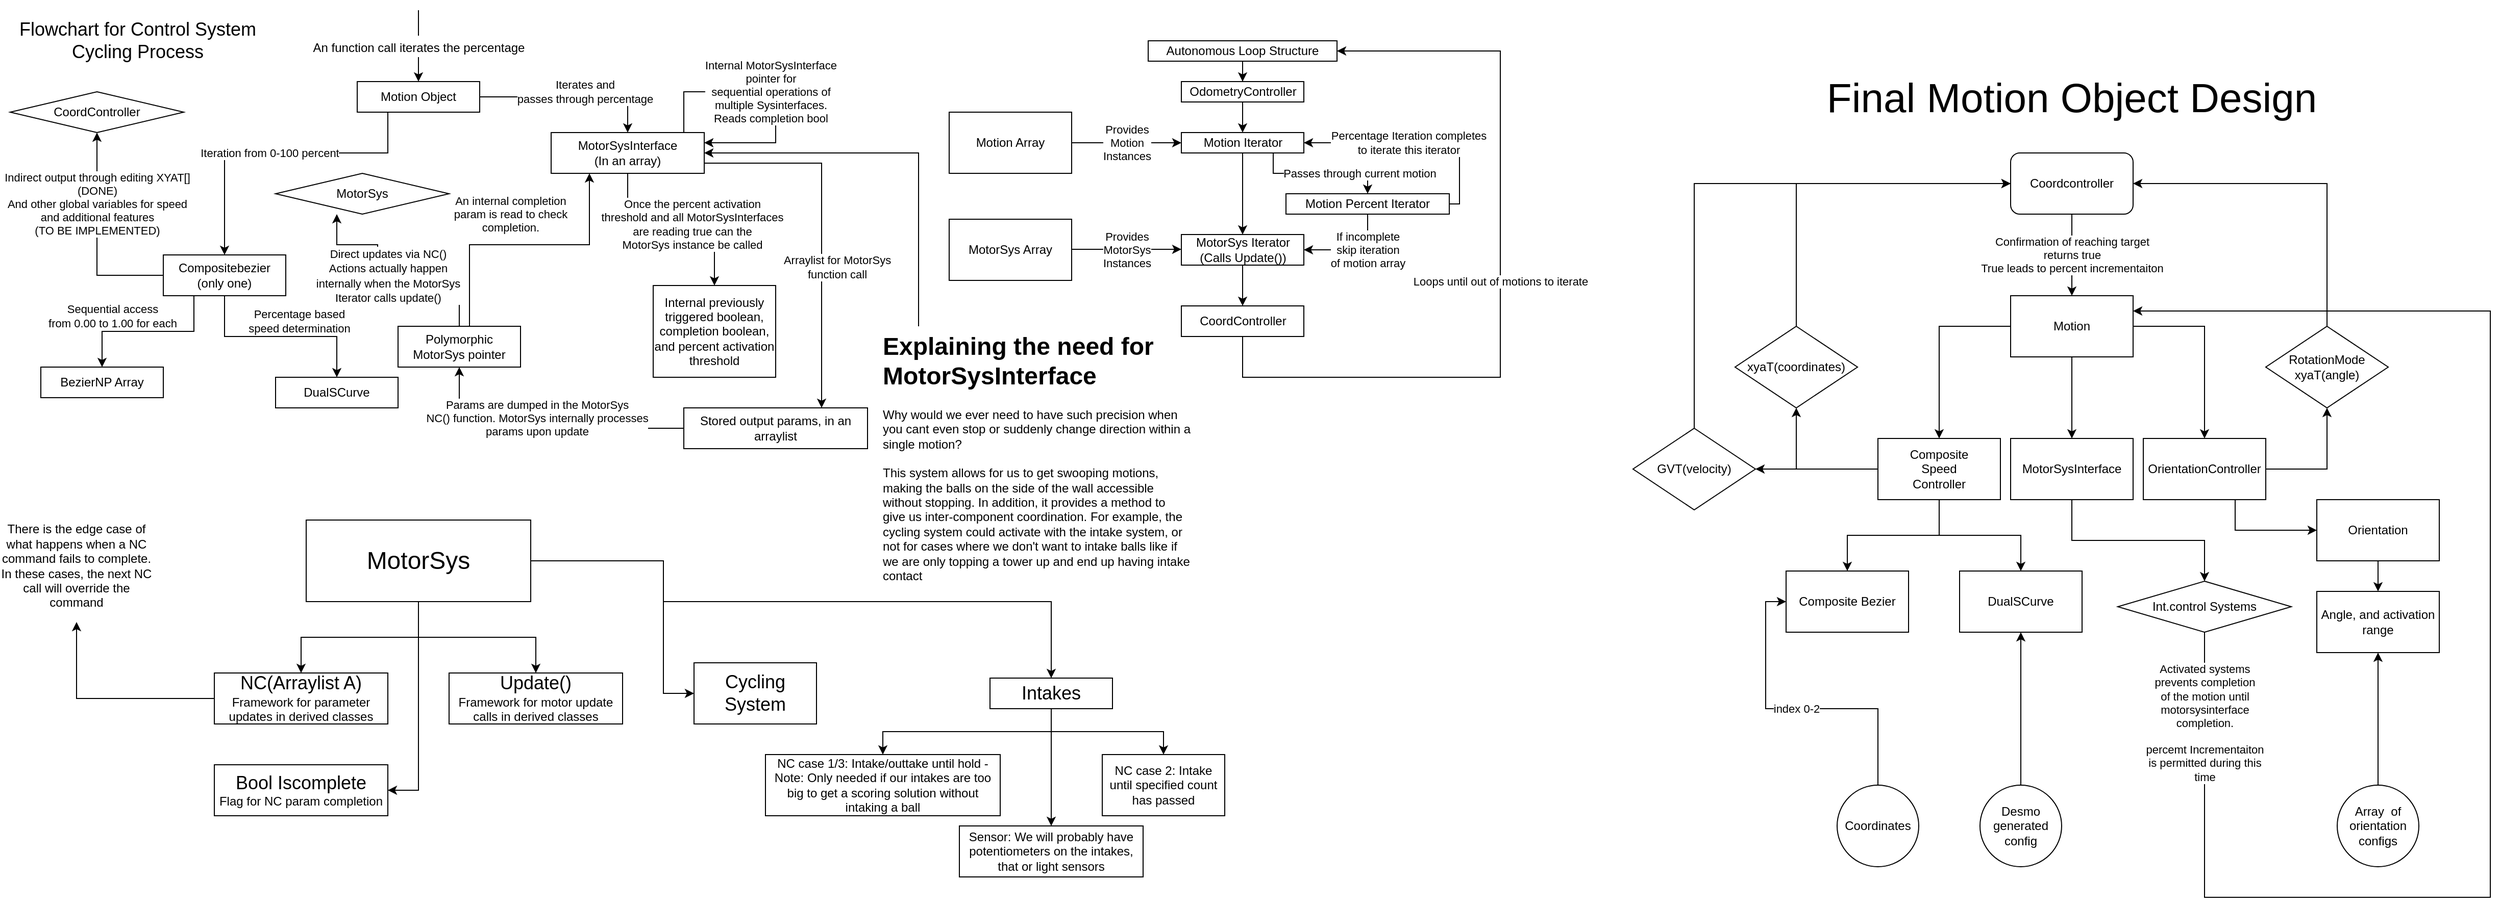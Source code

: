 <mxfile version="13.6.6" type="github">
  <diagram id="8H9E2ptjqNLhqbZR2ry7" name="Page-1">
    <mxGraphModel dx="1896" dy="1055" grid="1" gridSize="10" guides="1" tooltips="1" connect="1" arrows="1" fold="1" page="1" pageScale="1" pageWidth="850" pageHeight="1100" math="0" shadow="0">
      <root>
        <mxCell id="0" />
        <mxCell id="1" parent="0" />
        <mxCell id="oS58zShL6NZHC2Msg9gu-13" value="" style="edgeStyle=orthogonalEdgeStyle;rounded=0;orthogonalLoop=1;jettySize=auto;html=1;entryX=0.5;entryY=0;entryDx=0;entryDy=0;exitX=0.5;exitY=1;exitDx=0;exitDy=0;" parent="1" source="oS58zShL6NZHC2Msg9gu-1" target="oS58zShL6NZHC2Msg9gu-4" edge="1">
          <mxGeometry relative="1" as="geometry">
            <Array as="points">
              <mxPoint x="410" y="140" />
              <mxPoint x="410" y="180" />
              <mxPoint x="250" y="180" />
            </Array>
          </mxGeometry>
        </mxCell>
        <mxCell id="oS58zShL6NZHC2Msg9gu-14" value="&lt;div&gt;Iteration from 0-100 percent&lt;/div&gt;" style="edgeLabel;html=1;align=center;verticalAlign=middle;resizable=0;points=[];" parent="oS58zShL6NZHC2Msg9gu-13" vertex="1" connectable="0">
          <mxGeometry x="-0.112" y="3" relative="1" as="geometry">
            <mxPoint x="-40" y="-3" as="offset" />
          </mxGeometry>
        </mxCell>
        <mxCell id="oS58zShL6NZHC2Msg9gu-27" style="edgeStyle=orthogonalEdgeStyle;rounded=0;orthogonalLoop=1;jettySize=auto;html=1;entryX=0.5;entryY=0;entryDx=0;entryDy=0;" parent="1" source="oS58zShL6NZHC2Msg9gu-1" target="oS58zShL6NZHC2Msg9gu-23" edge="1">
          <mxGeometry relative="1" as="geometry" />
        </mxCell>
        <mxCell id="oS58zShL6NZHC2Msg9gu-28" value="&lt;div&gt;Iterates and &lt;br&gt;passes through percentage&lt;/div&gt;" style="edgeLabel;html=1;align=center;verticalAlign=middle;resizable=0;points=[];" parent="oS58zShL6NZHC2Msg9gu-27" vertex="1" connectable="0">
          <mxGeometry x="-0.283" y="2" relative="1" as="geometry">
            <mxPoint x="38" y="-3" as="offset" />
          </mxGeometry>
        </mxCell>
        <mxCell id="oS58zShL6NZHC2Msg9gu-1" value="&lt;div&gt;Motion Object&lt;/div&gt;" style="rounded=0;whiteSpace=wrap;html=1;" parent="1" vertex="1">
          <mxGeometry x="380" y="110" width="120" height="30" as="geometry" />
        </mxCell>
        <mxCell id="oS58zShL6NZHC2Msg9gu-2" value="&lt;font style=&quot;font-size: 18px&quot;&gt;Flowchart for Control System Cycling Process&lt;br&gt;&lt;/font&gt;" style="text;html=1;strokeColor=none;fillColor=none;align=center;verticalAlign=middle;whiteSpace=wrap;rounded=0;" parent="1" vertex="1">
          <mxGeometry x="40" y="30" width="250" height="80" as="geometry" />
        </mxCell>
        <mxCell id="oS58zShL6NZHC2Msg9gu-9" value="&lt;div&gt;Sequential access&lt;br&gt;from 0.00 to 1.00 for each&lt;/div&gt;" style="edgeStyle=orthogonalEdgeStyle;rounded=0;orthogonalLoop=1;jettySize=auto;html=1;exitX=0.5;exitY=1;exitDx=0;exitDy=0;entryX=0.5;entryY=0;entryDx=0;entryDy=0;" parent="1" source="oS58zShL6NZHC2Msg9gu-4" target="oS58zShL6NZHC2Msg9gu-10" edge="1">
          <mxGeometry x="0.526" y="-15" relative="1" as="geometry">
            <mxPoint x="160" y="380" as="targetPoint" />
            <Array as="points">
              <mxPoint x="220" y="320" />
              <mxPoint x="220" y="355" />
              <mxPoint x="130" y="355" />
            </Array>
            <mxPoint as="offset" />
          </mxGeometry>
        </mxCell>
        <mxCell id="oS58zShL6NZHC2Msg9gu-21" value="Percentage based&lt;br&gt;speed determination" style="edgeStyle=orthogonalEdgeStyle;rounded=0;orthogonalLoop=1;jettySize=auto;html=1;entryX=0.5;entryY=0;entryDx=0;entryDy=0;" parent="1" source="oS58zShL6NZHC2Msg9gu-4" target="oS58zShL6NZHC2Msg9gu-19" edge="1">
          <mxGeometry x="0.188" y="15" relative="1" as="geometry">
            <mxPoint as="offset" />
          </mxGeometry>
        </mxCell>
        <mxCell id="oS58zShL6NZHC2Msg9gu-25" value="Indirect output through editing XYAT[]&lt;br&gt;(DONE)&lt;br&gt;And other global variables for speed&lt;br&gt;and additional features&lt;br&gt;(TO BE IMPLEMENTED)" style="edgeStyle=orthogonalEdgeStyle;rounded=0;orthogonalLoop=1;jettySize=auto;html=1;exitX=0;exitY=0.5;exitDx=0;exitDy=0;entryX=0.5;entryY=1;entryDx=0;entryDy=0;" parent="1" source="oS58zShL6NZHC2Msg9gu-4" target="oS58zShL6NZHC2Msg9gu-24" edge="1">
          <mxGeometry x="0.317" relative="1" as="geometry">
            <mxPoint x="115" y="220" as="targetPoint" />
            <mxPoint as="offset" />
          </mxGeometry>
        </mxCell>
        <mxCell id="oS58zShL6NZHC2Msg9gu-4" value="&lt;div&gt;Compositebezier&lt;/div&gt;&lt;div&gt;(only one)&lt;br&gt;&lt;/div&gt;" style="rounded=0;whiteSpace=wrap;html=1;" parent="1" vertex="1">
          <mxGeometry x="190" y="280" width="120" height="40" as="geometry" />
        </mxCell>
        <mxCell id="oS58zShL6NZHC2Msg9gu-10" value="BezierNP Array" style="rounded=0;whiteSpace=wrap;html=1;" parent="1" vertex="1">
          <mxGeometry x="70" y="390" width="120" height="30" as="geometry" />
        </mxCell>
        <mxCell id="oS58zShL6NZHC2Msg9gu-19" value="&lt;div&gt;DualSCurve&lt;/div&gt;" style="rounded=0;whiteSpace=wrap;html=1;" parent="1" vertex="1">
          <mxGeometry x="300" y="400" width="120" height="30" as="geometry" />
        </mxCell>
        <mxCell id="oS58zShL6NZHC2Msg9gu-35" value="&lt;div&gt;An internal completion&lt;/div&gt;&lt;div&gt;param is read to check&lt;br&gt;completion. &lt;br&gt;&lt;/div&gt;" style="edgeStyle=orthogonalEdgeStyle;rounded=0;orthogonalLoop=1;jettySize=auto;html=1;entryX=0.25;entryY=1;entryDx=0;entryDy=0;" parent="1" source="oS58zShL6NZHC2Msg9gu-30" target="oS58zShL6NZHC2Msg9gu-23" edge="1">
          <mxGeometry x="-0.402" y="-50" relative="1" as="geometry">
            <Array as="points">
              <mxPoint x="490" y="270" />
              <mxPoint x="608" y="270" />
            </Array>
            <mxPoint x="40" y="-80" as="offset" />
          </mxGeometry>
        </mxCell>
        <mxCell id="oS58zShL6NZHC2Msg9gu-37" value="&lt;div&gt;Arraylist for MotorSys&lt;/div&gt;&lt;div&gt;function call&lt;/div&gt;" style="edgeStyle=orthogonalEdgeStyle;rounded=0;orthogonalLoop=1;jettySize=auto;html=1;entryX=0.75;entryY=0;entryDx=0;entryDy=0;exitX=1;exitY=0.75;exitDx=0;exitDy=0;" parent="1" source="oS58zShL6NZHC2Msg9gu-23" target="oS58zShL6NZHC2Msg9gu-36" edge="1">
          <mxGeometry x="0.222" y="15" relative="1" as="geometry">
            <mxPoint x="740" y="280" as="targetPoint" />
            <Array as="points">
              <mxPoint x="835" y="190" />
            </Array>
            <mxPoint as="offset" />
          </mxGeometry>
        </mxCell>
        <mxCell id="oS58zShL6NZHC2Msg9gu-46" value="&lt;div&gt;Once the percent activation&lt;/div&gt;&lt;div&gt; threshold and all MotorSysInterfaces&lt;/div&gt;&lt;div&gt;are reading true can the&lt;br&gt; MotorSys instance be called&lt;br&gt;&lt;/div&gt;" style="edgeStyle=orthogonalEdgeStyle;rounded=0;orthogonalLoop=1;jettySize=auto;html=1;entryX=0.5;entryY=0;entryDx=0;entryDy=0;" parent="1" source="oS58zShL6NZHC2Msg9gu-23" target="oS58zShL6NZHC2Msg9gu-45" edge="1">
          <mxGeometry x="0.209" y="5" relative="1" as="geometry">
            <mxPoint as="offset" />
          </mxGeometry>
        </mxCell>
        <mxCell id="oS58zShL6NZHC2Msg9gu-23" value="&lt;div&gt;MotorSysInterface&lt;br&gt;&lt;/div&gt;(In an array)" style="rounded=0;whiteSpace=wrap;html=1;" parent="1" vertex="1">
          <mxGeometry x="570" y="160" width="150" height="40" as="geometry" />
        </mxCell>
        <mxCell id="oS58zShL6NZHC2Msg9gu-24" value="CoordController" style="rhombus;whiteSpace=wrap;html=1;" parent="1" vertex="1">
          <mxGeometry x="40" y="120" width="170" height="40" as="geometry" />
        </mxCell>
        <mxCell id="oS58zShL6NZHC2Msg9gu-87" value="&lt;font style=&quot;font-size: 11px&quot;&gt;Direct updates via NC()&lt;br&gt;Actions actually happen&lt;br&gt;internally when the MotorSys&lt;br&gt;Iterator calls update()&lt;br&gt;&lt;/font&gt;" style="edgeStyle=orthogonalEdgeStyle;rounded=0;orthogonalLoop=1;jettySize=auto;html=1;fontSize=12;" parent="1" source="oS58zShL6NZHC2Msg9gu-30" edge="1">
          <mxGeometry x="0.13" y="-10" relative="1" as="geometry">
            <mxPoint x="360" y="240" as="targetPoint" />
            <Array as="points">
              <mxPoint x="400" y="320" />
              <mxPoint x="400" y="270" />
              <mxPoint x="360" y="270" />
            </Array>
            <mxPoint as="offset" />
          </mxGeometry>
        </mxCell>
        <mxCell id="oS58zShL6NZHC2Msg9gu-30" value="Polymorphic MotorSys pointer" style="rounded=0;whiteSpace=wrap;html=1;" parent="1" vertex="1">
          <mxGeometry x="420" y="350" width="120" height="40" as="geometry" />
        </mxCell>
        <mxCell id="oS58zShL6NZHC2Msg9gu-49" value="&lt;div&gt;Params are dumped in the MotorSys&lt;/div&gt;&lt;div&gt;NC() function. MotorSys internally processes&lt;br&gt;params upon update&lt;br&gt;&lt;/div&gt;" style="edgeStyle=orthogonalEdgeStyle;rounded=0;orthogonalLoop=1;jettySize=auto;html=1;entryX=0.5;entryY=1;entryDx=0;entryDy=0;" parent="1" source="oS58zShL6NZHC2Msg9gu-36" target="oS58zShL6NZHC2Msg9gu-30" edge="1">
          <mxGeometry x="0.032" y="-10" relative="1" as="geometry">
            <mxPoint as="offset" />
          </mxGeometry>
        </mxCell>
        <mxCell id="oS58zShL6NZHC2Msg9gu-36" value="Stored output params, in an arraylist" style="rounded=0;whiteSpace=wrap;html=1;" parent="1" vertex="1">
          <mxGeometry x="700" y="430" width="180" height="40" as="geometry" />
        </mxCell>
        <mxCell id="oS58zShL6NZHC2Msg9gu-43" value="Internal MotorSysInterface&lt;br&gt;&lt;div&gt;pointer for &lt;br&gt;&lt;/div&gt;&lt;div&gt;sequential operations of&lt;/div&gt;&lt;div&gt;multiple Sysinterfaces.&lt;br&gt;Reads completion bool&lt;br&gt;&lt;/div&gt;" style="edgeStyle=orthogonalEdgeStyle;rounded=0;orthogonalLoop=1;jettySize=auto;html=1;" parent="1" source="oS58zShL6NZHC2Msg9gu-23" edge="1">
          <mxGeometry relative="1" as="geometry">
            <mxPoint x="720" y="170" as="targetPoint" />
            <Array as="points">
              <mxPoint x="700" y="120" />
              <mxPoint x="790" y="120" />
              <mxPoint x="790" y="170" />
              <mxPoint x="720" y="170" />
            </Array>
          </mxGeometry>
        </mxCell>
        <mxCell id="oS58zShL6NZHC2Msg9gu-45" value="Internal previously triggered boolean, completion boolean, and percent activation threshold" style="rounded=0;whiteSpace=wrap;html=1;" parent="1" vertex="1">
          <mxGeometry x="670" y="310" width="120" height="90" as="geometry" />
        </mxCell>
        <mxCell id="oS58zShL6NZHC2Msg9gu-55" style="edgeStyle=orthogonalEdgeStyle;rounded=0;orthogonalLoop=1;jettySize=auto;html=1;entryX=0.5;entryY=0;entryDx=0;entryDy=0;" parent="1" source="oS58zShL6NZHC2Msg9gu-50" target="oS58zShL6NZHC2Msg9gu-52" edge="1">
          <mxGeometry relative="1" as="geometry" />
        </mxCell>
        <mxCell id="oS58zShL6NZHC2Msg9gu-56" style="edgeStyle=orthogonalEdgeStyle;rounded=0;orthogonalLoop=1;jettySize=auto;html=1;" parent="1" source="oS58zShL6NZHC2Msg9gu-50" target="oS58zShL6NZHC2Msg9gu-54" edge="1">
          <mxGeometry relative="1" as="geometry" />
        </mxCell>
        <mxCell id="oS58zShL6NZHC2Msg9gu-78" style="edgeStyle=orthogonalEdgeStyle;rounded=0;orthogonalLoop=1;jettySize=auto;html=1;entryX=0.5;entryY=0;entryDx=0;entryDy=0;" parent="1" source="oS58zShL6NZHC2Msg9gu-50" target="oS58zShL6NZHC2Msg9gu-79" edge="1">
          <mxGeometry relative="1" as="geometry">
            <mxPoint x="720" y="650" as="targetPoint" />
            <Array as="points">
              <mxPoint x="680" y="580" />
              <mxPoint x="680" y="620" />
              <mxPoint x="1060" y="620" />
            </Array>
          </mxGeometry>
        </mxCell>
        <mxCell id="oS58zShL6NZHC2Msg9gu-82" style="edgeStyle=orthogonalEdgeStyle;rounded=0;orthogonalLoop=1;jettySize=auto;html=1;entryX=0;entryY=0.5;entryDx=0;entryDy=0;" parent="1" source="oS58zShL6NZHC2Msg9gu-50" target="oS58zShL6NZHC2Msg9gu-81" edge="1">
          <mxGeometry relative="1" as="geometry">
            <Array as="points">
              <mxPoint x="680" y="580" />
              <mxPoint x="680" y="710" />
            </Array>
          </mxGeometry>
        </mxCell>
        <mxCell id="oS58zShL6NZHC2Msg9gu-84" style="edgeStyle=orthogonalEdgeStyle;rounded=0;orthogonalLoop=1;jettySize=auto;html=1;entryX=1;entryY=0.5;entryDx=0;entryDy=0;fontSize=18;" parent="1" source="oS58zShL6NZHC2Msg9gu-50" target="oS58zShL6NZHC2Msg9gu-83" edge="1">
          <mxGeometry relative="1" as="geometry" />
        </mxCell>
        <mxCell id="oS58zShL6NZHC2Msg9gu-50" value="&lt;font style=&quot;font-size: 24px&quot;&gt;MotorSys&lt;/font&gt;" style="rounded=0;whiteSpace=wrap;html=1;" parent="1" vertex="1">
          <mxGeometry x="330" y="540" width="220" height="80" as="geometry" />
        </mxCell>
        <mxCell id="oS58zShL6NZHC2Msg9gu-89" style="edgeStyle=orthogonalEdgeStyle;rounded=0;orthogonalLoop=1;jettySize=auto;html=1;fontSize=12;" parent="1" source="oS58zShL6NZHC2Msg9gu-52" target="oS58zShL6NZHC2Msg9gu-90" edge="1">
          <mxGeometry relative="1" as="geometry">
            <mxPoint x="140" y="600" as="targetPoint" />
          </mxGeometry>
        </mxCell>
        <mxCell id="oS58zShL6NZHC2Msg9gu-52" value="&lt;div&gt;&lt;font style=&quot;font-size: 18px&quot;&gt;NC(Arraylist A)&lt;/font&gt;&lt;/div&gt;Framework for parameter updates in derived classes" style="rounded=0;whiteSpace=wrap;html=1;" parent="1" vertex="1">
          <mxGeometry x="240" y="690" width="170" height="50" as="geometry" />
        </mxCell>
        <mxCell id="oS58zShL6NZHC2Msg9gu-54" value="&lt;div&gt;&lt;font style=&quot;font-size: 18px&quot;&gt;Update()&lt;br&gt;&lt;/font&gt;&lt;/div&gt;Framework for motor update calls in derived classes" style="rounded=0;whiteSpace=wrap;html=1;" parent="1" vertex="1">
          <mxGeometry x="470" y="690" width="170" height="50" as="geometry" />
        </mxCell>
        <mxCell id="oS58zShL6NZHC2Msg9gu-66" style="edgeStyle=orthogonalEdgeStyle;rounded=0;orthogonalLoop=1;jettySize=auto;html=1;" parent="1" source="oS58zShL6NZHC2Msg9gu-58" target="oS58zShL6NZHC2Msg9gu-70" edge="1">
          <mxGeometry relative="1" as="geometry">
            <mxPoint x="1270" y="120" as="targetPoint" />
          </mxGeometry>
        </mxCell>
        <mxCell id="oS58zShL6NZHC2Msg9gu-58" value="Autonomous Loop Structure" style="rounded=0;whiteSpace=wrap;html=1;" parent="1" vertex="1">
          <mxGeometry x="1155" y="70" width="185" height="20" as="geometry" />
        </mxCell>
        <mxCell id="oS58zShL6NZHC2Msg9gu-67" value="Passes through current motion" style="edgeStyle=orthogonalEdgeStyle;rounded=0;orthogonalLoop=1;jettySize=auto;html=1;entryX=0.5;entryY=0;entryDx=0;entryDy=0;exitX=0.75;exitY=1;exitDx=0;exitDy=0;" parent="1" source="oS58zShL6NZHC2Msg9gu-59" target="oS58zShL6NZHC2Msg9gu-63" edge="1">
          <mxGeometry x="0.568" relative="1" as="geometry">
            <mxPoint as="offset" />
          </mxGeometry>
        </mxCell>
        <mxCell id="oS58zShL6NZHC2Msg9gu-69" style="edgeStyle=orthogonalEdgeStyle;rounded=0;orthogonalLoop=1;jettySize=auto;html=1;" parent="1" source="oS58zShL6NZHC2Msg9gu-59" target="oS58zShL6NZHC2Msg9gu-64" edge="1">
          <mxGeometry relative="1" as="geometry" />
        </mxCell>
        <mxCell id="oS58zShL6NZHC2Msg9gu-59" value="Motion Iterator" style="rounded=0;whiteSpace=wrap;html=1;" parent="1" vertex="1">
          <mxGeometry x="1187.5" y="160" width="120" height="20" as="geometry" />
        </mxCell>
        <mxCell id="oS58zShL6NZHC2Msg9gu-65" value="Provides &lt;br&gt;Motion&lt;br&gt;Instances" style="edgeStyle=orthogonalEdgeStyle;rounded=0;orthogonalLoop=1;jettySize=auto;html=1;entryX=0;entryY=0.5;entryDx=0;entryDy=0;" parent="1" source="oS58zShL6NZHC2Msg9gu-61" target="oS58zShL6NZHC2Msg9gu-59" edge="1">
          <mxGeometry relative="1" as="geometry" />
        </mxCell>
        <mxCell id="oS58zShL6NZHC2Msg9gu-61" value="Motion Array" style="rounded=0;whiteSpace=wrap;html=1;" parent="1" vertex="1">
          <mxGeometry x="960" y="140" width="120" height="60" as="geometry" />
        </mxCell>
        <mxCell id="oS58zShL6NZHC2Msg9gu-68" value="Percentage Iteration completes&lt;br&gt;to iterate this iterator" style="edgeStyle=orthogonalEdgeStyle;rounded=0;orthogonalLoop=1;jettySize=auto;html=1;entryX=1;entryY=0.5;entryDx=0;entryDy=0;" parent="1" source="oS58zShL6NZHC2Msg9gu-63" target="oS58zShL6NZHC2Msg9gu-59" edge="1">
          <mxGeometry x="0.079" relative="1" as="geometry">
            <Array as="points">
              <mxPoint x="1460" y="230" />
              <mxPoint x="1460" y="170" />
            </Array>
            <mxPoint as="offset" />
          </mxGeometry>
        </mxCell>
        <mxCell id="oS58zShL6NZHC2Msg9gu-75" value="If incomplete&lt;br&gt;skip iteration &lt;br&gt;of motion array" style="edgeStyle=orthogonalEdgeStyle;rounded=0;orthogonalLoop=1;jettySize=auto;html=1;entryX=1;entryY=0.5;entryDx=0;entryDy=0;" parent="1" source="oS58zShL6NZHC2Msg9gu-63" target="oS58zShL6NZHC2Msg9gu-64" edge="1">
          <mxGeometry x="-0.282" relative="1" as="geometry">
            <mxPoint as="offset" />
          </mxGeometry>
        </mxCell>
        <mxCell id="oS58zShL6NZHC2Msg9gu-63" value="Motion Percent Iterator" style="rounded=0;whiteSpace=wrap;html=1;" parent="1" vertex="1">
          <mxGeometry x="1290" y="220" width="160" height="20" as="geometry" />
        </mxCell>
        <mxCell id="oS58zShL6NZHC2Msg9gu-72" value="Loops until out of motions to iterate" style="edgeStyle=orthogonalEdgeStyle;rounded=0;orthogonalLoop=1;jettySize=auto;html=1;entryX=1;entryY=0.5;entryDx=0;entryDy=0;exitX=0.5;exitY=1;exitDx=0;exitDy=0;" parent="1" source="oS58zShL6NZHC2Msg9gu-93" target="oS58zShL6NZHC2Msg9gu-58" edge="1">
          <mxGeometry relative="1" as="geometry">
            <Array as="points">
              <mxPoint x="1248" y="400" />
              <mxPoint x="1500" y="400" />
              <mxPoint x="1500" y="80" />
            </Array>
          </mxGeometry>
        </mxCell>
        <mxCell id="oS58zShL6NZHC2Msg9gu-95" style="edgeStyle=orthogonalEdgeStyle;rounded=0;orthogonalLoop=1;jettySize=auto;html=1;entryX=0.5;entryY=0;entryDx=0;entryDy=0;fontSize=12;" parent="1" source="oS58zShL6NZHC2Msg9gu-64" target="oS58zShL6NZHC2Msg9gu-93" edge="1">
          <mxGeometry relative="1" as="geometry" />
        </mxCell>
        <mxCell id="oS58zShL6NZHC2Msg9gu-64" value="MotorSys Iterator&lt;br&gt;(Calls Update())" style="rounded=0;whiteSpace=wrap;html=1;" parent="1" vertex="1">
          <mxGeometry x="1187.5" y="260" width="120" height="30" as="geometry" />
        </mxCell>
        <mxCell id="oS58zShL6NZHC2Msg9gu-71" style="edgeStyle=orthogonalEdgeStyle;rounded=0;orthogonalLoop=1;jettySize=auto;html=1;" parent="1" source="oS58zShL6NZHC2Msg9gu-70" target="oS58zShL6NZHC2Msg9gu-59" edge="1">
          <mxGeometry relative="1" as="geometry" />
        </mxCell>
        <mxCell id="oS58zShL6NZHC2Msg9gu-70" value="OdometryController" style="rounded=0;whiteSpace=wrap;html=1;" parent="1" vertex="1">
          <mxGeometry x="1187.5" y="110" width="120" height="20" as="geometry" />
        </mxCell>
        <mxCell id="oS58zShL6NZHC2Msg9gu-76" value="MotorSys Array" style="rounded=0;whiteSpace=wrap;html=1;" parent="1" vertex="1">
          <mxGeometry x="960" y="245" width="120" height="60" as="geometry" />
        </mxCell>
        <mxCell id="oS58zShL6NZHC2Msg9gu-77" value="Provides &lt;br&gt;MotorSys&lt;br&gt;Instances" style="edgeStyle=orthogonalEdgeStyle;rounded=0;orthogonalLoop=1;jettySize=auto;html=1;entryX=0;entryY=0.5;entryDx=0;entryDy=0;" parent="1" edge="1">
          <mxGeometry relative="1" as="geometry">
            <mxPoint x="1080" y="274.5" as="sourcePoint" />
            <mxPoint x="1187.5" y="274.5" as="targetPoint" />
          </mxGeometry>
        </mxCell>
        <mxCell id="oS58zShL6NZHC2Msg9gu-100" style="edgeStyle=orthogonalEdgeStyle;rounded=0;orthogonalLoop=1;jettySize=auto;html=1;fontSize=12;" parent="1" source="oS58zShL6NZHC2Msg9gu-79" target="oS58zShL6NZHC2Msg9gu-97" edge="1">
          <mxGeometry relative="1" as="geometry" />
        </mxCell>
        <mxCell id="oS58zShL6NZHC2Msg9gu-101" style="edgeStyle=orthogonalEdgeStyle;rounded=0;orthogonalLoop=1;jettySize=auto;html=1;fontSize=12;" parent="1" source="oS58zShL6NZHC2Msg9gu-79" target="oS58zShL6NZHC2Msg9gu-98" edge="1">
          <mxGeometry relative="1" as="geometry" />
        </mxCell>
        <mxCell id="oS58zShL6NZHC2Msg9gu-102" style="edgeStyle=orthogonalEdgeStyle;rounded=0;orthogonalLoop=1;jettySize=auto;html=1;entryX=0.5;entryY=0;entryDx=0;entryDy=0;fontSize=12;" parent="1" source="oS58zShL6NZHC2Msg9gu-79" target="oS58zShL6NZHC2Msg9gu-99" edge="1">
          <mxGeometry relative="1" as="geometry" />
        </mxCell>
        <mxCell id="oS58zShL6NZHC2Msg9gu-79" value="&lt;font style=&quot;font-size: 18px&quot;&gt;Intakes&lt;/font&gt;" style="rounded=0;whiteSpace=wrap;html=1;" parent="1" vertex="1">
          <mxGeometry x="1000" y="695" width="120" height="30" as="geometry" />
        </mxCell>
        <mxCell id="oS58zShL6NZHC2Msg9gu-81" value="Cycling System" style="rounded=0;whiteSpace=wrap;html=1;fontSize=18;" parent="1" vertex="1">
          <mxGeometry x="710" y="680" width="120" height="60" as="geometry" />
        </mxCell>
        <mxCell id="oS58zShL6NZHC2Msg9gu-83" value="&lt;div&gt;&lt;font style=&quot;font-size: 18px&quot;&gt;Bool Iscomplete&lt;br&gt;&lt;/font&gt;&lt;/div&gt;&lt;div&gt;&lt;font style=&quot;font-size: 12px&quot;&gt;Flag for NC param completion&lt;br&gt;&lt;/font&gt;&lt;/div&gt;" style="rounded=0;whiteSpace=wrap;html=1;" parent="1" vertex="1">
          <mxGeometry x="240" y="780" width="170" height="50" as="geometry" />
        </mxCell>
        <mxCell id="oS58zShL6NZHC2Msg9gu-85" value="&lt;font style=&quot;font-size: 12px&quot;&gt;An function call iterates the percentage&lt;/font&gt;" style="endArrow=classic;html=1;fontSize=18;entryX=0.5;entryY=0;entryDx=0;entryDy=0;" parent="1" target="oS58zShL6NZHC2Msg9gu-1" edge="1">
          <mxGeometry width="50" height="50" relative="1" as="geometry">
            <mxPoint x="440" y="40" as="sourcePoint" />
            <mxPoint x="465" y="10" as="targetPoint" />
          </mxGeometry>
        </mxCell>
        <mxCell id="oS58zShL6NZHC2Msg9gu-86" value="MotorSys" style="rhombus;whiteSpace=wrap;html=1;" parent="1" vertex="1">
          <mxGeometry x="300" y="200" width="170" height="40" as="geometry" />
        </mxCell>
        <mxCell id="oS58zShL6NZHC2Msg9gu-90" value="There is the edge case of what happens when a NC command fails to complete. In these cases, the next NC call will override the command" style="text;html=1;strokeColor=none;fillColor=none;align=center;verticalAlign=middle;whiteSpace=wrap;rounded=0;" parent="1" vertex="1">
          <mxGeometry x="30" y="530" width="150" height="110" as="geometry" />
        </mxCell>
        <mxCell id="oS58zShL6NZHC2Msg9gu-96" style="edgeStyle=orthogonalEdgeStyle;rounded=0;orthogonalLoop=1;jettySize=auto;html=1;entryX=1;entryY=0.5;entryDx=0;entryDy=0;fontSize=12;" parent="1" source="oS58zShL6NZHC2Msg9gu-92" target="oS58zShL6NZHC2Msg9gu-23" edge="1">
          <mxGeometry relative="1" as="geometry">
            <Array as="points">
              <mxPoint x="930" y="180" />
            </Array>
          </mxGeometry>
        </mxCell>
        <mxCell id="oS58zShL6NZHC2Msg9gu-92" value="&lt;h1&gt;Explaining the need for MotorSysInterface&lt;br&gt;&lt;/h1&gt;&lt;p&gt;Why would we ever need to have such precision when you cant even stop or suddenly change direction within a single motion?&lt;br&gt;&lt;br&gt;This system allows for us to get swooping motions, making the balls on the side of the wall accessible without stopping. In addition, it provides a method to give us inter-component coordination. For example, the cycling system could activate with the intake system, or not for cases where we don&#39;t want to intake balls like if we are only topping a tower up and end up having intake contact&lt;br&gt;&lt;/p&gt;" style="text;html=1;strokeColor=none;fillColor=none;spacing=5;spacingTop=-20;whiteSpace=wrap;overflow=hidden;rounded=0;fontSize=12;" parent="1" vertex="1">
          <mxGeometry x="890" y="350" width="310" height="260" as="geometry" />
        </mxCell>
        <mxCell id="oS58zShL6NZHC2Msg9gu-93" value="CoordController " style="rounded=0;whiteSpace=wrap;html=1;fontSize=12;" parent="1" vertex="1">
          <mxGeometry x="1187.5" y="330" width="120" height="30" as="geometry" />
        </mxCell>
        <mxCell id="oS58zShL6NZHC2Msg9gu-97" value="NC case 1/3: Intake/outtake until hold - Note: Only needed if our intakes are too big to get a scoring solution without intaking a ball" style="rounded=0;whiteSpace=wrap;html=1;fontSize=12;" parent="1" vertex="1">
          <mxGeometry x="780" y="770" width="230" height="60" as="geometry" />
        </mxCell>
        <mxCell id="oS58zShL6NZHC2Msg9gu-98" value="NC case 2: Intake until specified count has passed" style="rounded=0;whiteSpace=wrap;html=1;fontSize=12;" parent="1" vertex="1">
          <mxGeometry x="1110" y="770" width="120" height="60" as="geometry" />
        </mxCell>
        <mxCell id="oS58zShL6NZHC2Msg9gu-99" value="Sensor: We will probably have potentiometers on the intakes, that or light sensors" style="rounded=0;whiteSpace=wrap;html=1;fontSize=12;" parent="1" vertex="1">
          <mxGeometry x="970" y="840" width="180" height="50" as="geometry" />
        </mxCell>
        <mxCell id="WRSuzJvTtdNZYfxVRmFn-5" style="edgeStyle=orthogonalEdgeStyle;rounded=0;orthogonalLoop=1;jettySize=auto;html=1;entryX=0.5;entryY=0;entryDx=0;entryDy=0;" edge="1" parent="1" source="WRSuzJvTtdNZYfxVRmFn-1" target="WRSuzJvTtdNZYfxVRmFn-2">
          <mxGeometry relative="1" as="geometry" />
        </mxCell>
        <mxCell id="WRSuzJvTtdNZYfxVRmFn-6" style="edgeStyle=orthogonalEdgeStyle;rounded=0;orthogonalLoop=1;jettySize=auto;html=1;" edge="1" parent="1" source="WRSuzJvTtdNZYfxVRmFn-1" target="WRSuzJvTtdNZYfxVRmFn-3">
          <mxGeometry relative="1" as="geometry" />
        </mxCell>
        <mxCell id="WRSuzJvTtdNZYfxVRmFn-17" style="edgeStyle=orthogonalEdgeStyle;rounded=0;orthogonalLoop=1;jettySize=auto;html=1;entryX=0.5;entryY=1;entryDx=0;entryDy=0;" edge="1" parent="1" source="WRSuzJvTtdNZYfxVRmFn-1" target="WRSuzJvTtdNZYfxVRmFn-16">
          <mxGeometry relative="1" as="geometry" />
        </mxCell>
        <mxCell id="WRSuzJvTtdNZYfxVRmFn-22" style="edgeStyle=orthogonalEdgeStyle;rounded=0;orthogonalLoop=1;jettySize=auto;html=1;" edge="1" parent="1" source="WRSuzJvTtdNZYfxVRmFn-1" target="WRSuzJvTtdNZYfxVRmFn-21">
          <mxGeometry relative="1" as="geometry" />
        </mxCell>
        <mxCell id="WRSuzJvTtdNZYfxVRmFn-1" value="Composite&lt;br&gt;Speed&lt;br&gt;&lt;div&gt;Controller&lt;/div&gt;" style="rounded=0;whiteSpace=wrap;html=1;" vertex="1" parent="1">
          <mxGeometry x="1870" y="460" width="120" height="60" as="geometry" />
        </mxCell>
        <mxCell id="WRSuzJvTtdNZYfxVRmFn-2" value="&lt;div&gt;Composite Bezier&lt;/div&gt;" style="rounded=0;whiteSpace=wrap;html=1;" vertex="1" parent="1">
          <mxGeometry x="1780" y="590" width="120" height="60" as="geometry" />
        </mxCell>
        <mxCell id="WRSuzJvTtdNZYfxVRmFn-3" value="&lt;div&gt;DualSCurve&lt;/div&gt;" style="rounded=0;whiteSpace=wrap;html=1;" vertex="1" parent="1">
          <mxGeometry x="1950" y="590" width="120" height="60" as="geometry" />
        </mxCell>
        <mxCell id="WRSuzJvTtdNZYfxVRmFn-8" style="edgeStyle=orthogonalEdgeStyle;rounded=0;orthogonalLoop=1;jettySize=auto;html=1;entryX=0.5;entryY=0;entryDx=0;entryDy=0;" edge="1" parent="1" source="WRSuzJvTtdNZYfxVRmFn-7" target="WRSuzJvTtdNZYfxVRmFn-1">
          <mxGeometry relative="1" as="geometry" />
        </mxCell>
        <mxCell id="WRSuzJvTtdNZYfxVRmFn-12" style="edgeStyle=orthogonalEdgeStyle;rounded=0;orthogonalLoop=1;jettySize=auto;html=1;entryX=0.5;entryY=0;entryDx=0;entryDy=0;" edge="1" parent="1" source="WRSuzJvTtdNZYfxVRmFn-7" target="WRSuzJvTtdNZYfxVRmFn-9">
          <mxGeometry relative="1" as="geometry" />
        </mxCell>
        <mxCell id="WRSuzJvTtdNZYfxVRmFn-15" style="edgeStyle=orthogonalEdgeStyle;rounded=0;orthogonalLoop=1;jettySize=auto;html=1;entryX=0.5;entryY=0;entryDx=0;entryDy=0;" edge="1" parent="1" source="WRSuzJvTtdNZYfxVRmFn-7" target="WRSuzJvTtdNZYfxVRmFn-14">
          <mxGeometry relative="1" as="geometry" />
        </mxCell>
        <mxCell id="WRSuzJvTtdNZYfxVRmFn-7" value="&lt;div&gt;Motion&lt;/div&gt;" style="rounded=0;whiteSpace=wrap;html=1;" vertex="1" parent="1">
          <mxGeometry x="2000" y="320" width="120" height="60" as="geometry" />
        </mxCell>
        <mxCell id="WRSuzJvTtdNZYfxVRmFn-24" style="edgeStyle=orthogonalEdgeStyle;rounded=0;orthogonalLoop=1;jettySize=auto;html=1;entryX=0.5;entryY=0;entryDx=0;entryDy=0;" edge="1" parent="1" source="WRSuzJvTtdNZYfxVRmFn-9" target="WRSuzJvTtdNZYfxVRmFn-23">
          <mxGeometry relative="1" as="geometry" />
        </mxCell>
        <mxCell id="WRSuzJvTtdNZYfxVRmFn-9" value="&lt;div&gt;MotorSysInterface&lt;/div&gt;" style="rounded=0;whiteSpace=wrap;html=1;" vertex="1" parent="1">
          <mxGeometry x="2000" y="460" width="120" height="60" as="geometry" />
        </mxCell>
        <mxCell id="WRSuzJvTtdNZYfxVRmFn-11" value="&lt;div&gt;index 0-2&lt;/div&gt;" style="edgeStyle=orthogonalEdgeStyle;rounded=0;orthogonalLoop=1;jettySize=auto;html=1;entryX=0;entryY=0.5;entryDx=0;entryDy=0;" edge="1" parent="1" source="WRSuzJvTtdNZYfxVRmFn-10" target="WRSuzJvTtdNZYfxVRmFn-2">
          <mxGeometry relative="1" as="geometry" />
        </mxCell>
        <mxCell id="WRSuzJvTtdNZYfxVRmFn-10" value="Coordinates" style="ellipse;whiteSpace=wrap;html=1;aspect=fixed;" vertex="1" parent="1">
          <mxGeometry x="1830" y="800" width="80" height="80" as="geometry" />
        </mxCell>
        <mxCell id="WRSuzJvTtdNZYfxVRmFn-19" value="" style="edgeStyle=orthogonalEdgeStyle;rounded=0;orthogonalLoop=1;jettySize=auto;html=1;entryX=0.5;entryY=1;entryDx=0;entryDy=0;" edge="1" parent="1" source="WRSuzJvTtdNZYfxVRmFn-14" target="WRSuzJvTtdNZYfxVRmFn-18">
          <mxGeometry x="-0.182" y="54" relative="1" as="geometry">
            <Array as="points">
              <mxPoint x="2310" y="490" />
            </Array>
            <mxPoint x="104" y="-20" as="offset" />
          </mxGeometry>
        </mxCell>
        <mxCell id="WRSuzJvTtdNZYfxVRmFn-14" value="&lt;div&gt;OrientationController&lt;/div&gt;" style="rounded=0;whiteSpace=wrap;html=1;" vertex="1" parent="1">
          <mxGeometry x="2130" y="460" width="120" height="60" as="geometry" />
        </mxCell>
        <mxCell id="WRSuzJvTtdNZYfxVRmFn-35" style="edgeStyle=orthogonalEdgeStyle;rounded=0;orthogonalLoop=1;jettySize=auto;html=1;entryX=0;entryY=0.5;entryDx=0;entryDy=0;" edge="1" parent="1" source="WRSuzJvTtdNZYfxVRmFn-16" target="WRSuzJvTtdNZYfxVRmFn-38">
          <mxGeometry relative="1" as="geometry">
            <mxPoint x="1790" y="270" as="targetPoint" />
            <Array as="points">
              <mxPoint x="1790" y="210" />
            </Array>
          </mxGeometry>
        </mxCell>
        <mxCell id="WRSuzJvTtdNZYfxVRmFn-16" value="xyaT(coordinates)" style="rhombus;whiteSpace=wrap;html=1;" vertex="1" parent="1">
          <mxGeometry x="1730" y="350" width="120" height="80" as="geometry" />
        </mxCell>
        <mxCell id="WRSuzJvTtdNZYfxVRmFn-41" style="edgeStyle=orthogonalEdgeStyle;rounded=0;orthogonalLoop=1;jettySize=auto;html=1;exitX=0.5;exitY=0;exitDx=0;exitDy=0;entryX=1;entryY=0.5;entryDx=0;entryDy=0;" edge="1" parent="1" source="WRSuzJvTtdNZYfxVRmFn-18" target="WRSuzJvTtdNZYfxVRmFn-38">
          <mxGeometry relative="1" as="geometry" />
        </mxCell>
        <mxCell id="WRSuzJvTtdNZYfxVRmFn-18" value="RotationMode&lt;br&gt;xyaT(angle)" style="rhombus;whiteSpace=wrap;html=1;" vertex="1" parent="1">
          <mxGeometry x="2250" y="350" width="120" height="80" as="geometry" />
        </mxCell>
        <mxCell id="WRSuzJvTtdNZYfxVRmFn-40" style="edgeStyle=orthogonalEdgeStyle;rounded=0;orthogonalLoop=1;jettySize=auto;html=1;entryX=0;entryY=0.5;entryDx=0;entryDy=0;" edge="1" parent="1" source="WRSuzJvTtdNZYfxVRmFn-21" target="WRSuzJvTtdNZYfxVRmFn-38">
          <mxGeometry relative="1" as="geometry">
            <Array as="points">
              <mxPoint x="1690" y="210" />
            </Array>
          </mxGeometry>
        </mxCell>
        <mxCell id="WRSuzJvTtdNZYfxVRmFn-21" value="GVT(velocity)" style="rhombus;whiteSpace=wrap;html=1;" vertex="1" parent="1">
          <mxGeometry x="1630" y="450" width="120" height="80" as="geometry" />
        </mxCell>
        <mxCell id="WRSuzJvTtdNZYfxVRmFn-48" value="Activated systems&lt;br&gt;prevents completion&lt;br&gt;of the motion until&lt;br&gt;&lt;div&gt;motorsysinterface&lt;/div&gt;&lt;div&gt; completion.&lt;br&gt;&lt;br&gt;percemt Incrementaiton&lt;/div&gt;&lt;div&gt;is permitted during this&lt;br&gt;time&lt;br&gt;&lt;/div&gt;" style="edgeStyle=orthogonalEdgeStyle;rounded=0;orthogonalLoop=1;jettySize=auto;html=1;entryX=1;entryY=0.25;entryDx=0;entryDy=0;fontSize=11;" edge="1" parent="1" source="WRSuzJvTtdNZYfxVRmFn-23" target="WRSuzJvTtdNZYfxVRmFn-7">
          <mxGeometry x="-0.877" relative="1" as="geometry">
            <Array as="points">
              <mxPoint x="2190" y="910" />
              <mxPoint x="2470" y="910" />
              <mxPoint x="2470" y="335" />
            </Array>
            <mxPoint y="-1" as="offset" />
          </mxGeometry>
        </mxCell>
        <mxCell id="WRSuzJvTtdNZYfxVRmFn-23" value="Int.control Systems" style="rhombus;whiteSpace=wrap;html=1;" vertex="1" parent="1">
          <mxGeometry x="2105" y="600" width="170" height="50" as="geometry" />
        </mxCell>
        <mxCell id="WRSuzJvTtdNZYfxVRmFn-30" style="edgeStyle=orthogonalEdgeStyle;rounded=0;orthogonalLoop=1;jettySize=auto;html=1;exitX=0.75;exitY=1;exitDx=0;exitDy=0;" edge="1" parent="1" source="WRSuzJvTtdNZYfxVRmFn-14" target="WRSuzJvTtdNZYfxVRmFn-29">
          <mxGeometry relative="1" as="geometry" />
        </mxCell>
        <mxCell id="WRSuzJvTtdNZYfxVRmFn-33" style="edgeStyle=orthogonalEdgeStyle;rounded=0;orthogonalLoop=1;jettySize=auto;html=1;entryX=0.5;entryY=0;entryDx=0;entryDy=0;" edge="1" parent="1" source="WRSuzJvTtdNZYfxVRmFn-29" target="WRSuzJvTtdNZYfxVRmFn-32">
          <mxGeometry relative="1" as="geometry" />
        </mxCell>
        <mxCell id="WRSuzJvTtdNZYfxVRmFn-29" value="Orientation" style="rounded=0;whiteSpace=wrap;html=1;" vertex="1" parent="1">
          <mxGeometry x="2300" y="520" width="120" height="60" as="geometry" />
        </mxCell>
        <mxCell id="WRSuzJvTtdNZYfxVRmFn-32" value="Angle, and activation range" style="rounded=0;whiteSpace=wrap;html=1;" vertex="1" parent="1">
          <mxGeometry x="2300" y="610" width="120" height="60" as="geometry" />
        </mxCell>
        <mxCell id="WRSuzJvTtdNZYfxVRmFn-39" value="Confirmation of reaching target &lt;br&gt;returns true&lt;br&gt;True leads to percent incrementaiton" style="edgeStyle=orthogonalEdgeStyle;rounded=0;orthogonalLoop=1;jettySize=auto;html=1;entryX=0.5;entryY=0;entryDx=0;entryDy=0;" edge="1" parent="1" source="WRSuzJvTtdNZYfxVRmFn-38" target="WRSuzJvTtdNZYfxVRmFn-7">
          <mxGeometry relative="1" as="geometry" />
        </mxCell>
        <mxCell id="WRSuzJvTtdNZYfxVRmFn-38" value="Coordcontroller" style="rounded=1;whiteSpace=wrap;html=1;" vertex="1" parent="1">
          <mxGeometry x="2000" y="180" width="120" height="60" as="geometry" />
        </mxCell>
        <mxCell id="WRSuzJvTtdNZYfxVRmFn-43" style="edgeStyle=orthogonalEdgeStyle;rounded=0;orthogonalLoop=1;jettySize=auto;html=1;entryX=0.5;entryY=1;entryDx=0;entryDy=0;" edge="1" parent="1" source="WRSuzJvTtdNZYfxVRmFn-42" target="WRSuzJvTtdNZYfxVRmFn-32">
          <mxGeometry relative="1" as="geometry" />
        </mxCell>
        <mxCell id="WRSuzJvTtdNZYfxVRmFn-42" value="Array&amp;nbsp; of orientation configs" style="ellipse;whiteSpace=wrap;html=1;aspect=fixed;" vertex="1" parent="1">
          <mxGeometry x="2320" y="800" width="80" height="80" as="geometry" />
        </mxCell>
        <mxCell id="WRSuzJvTtdNZYfxVRmFn-45" style="edgeStyle=orthogonalEdgeStyle;rounded=0;orthogonalLoop=1;jettySize=auto;html=1;entryX=0.5;entryY=1;entryDx=0;entryDy=0;" edge="1" parent="1" source="WRSuzJvTtdNZYfxVRmFn-44" target="WRSuzJvTtdNZYfxVRmFn-3">
          <mxGeometry relative="1" as="geometry" />
        </mxCell>
        <mxCell id="WRSuzJvTtdNZYfxVRmFn-44" value="Desmo generated config" style="ellipse;whiteSpace=wrap;html=1;aspect=fixed;" vertex="1" parent="1">
          <mxGeometry x="1970" y="800" width="80" height="80" as="geometry" />
        </mxCell>
        <mxCell id="WRSuzJvTtdNZYfxVRmFn-46" value="Final Motion Object Design" style="text;html=1;strokeColor=none;fillColor=none;align=center;verticalAlign=middle;whiteSpace=wrap;rounded=0;fontSize=40;" vertex="1" parent="1">
          <mxGeometry x="1775" y="115" width="570" height="20" as="geometry" />
        </mxCell>
      </root>
    </mxGraphModel>
  </diagram>
</mxfile>

